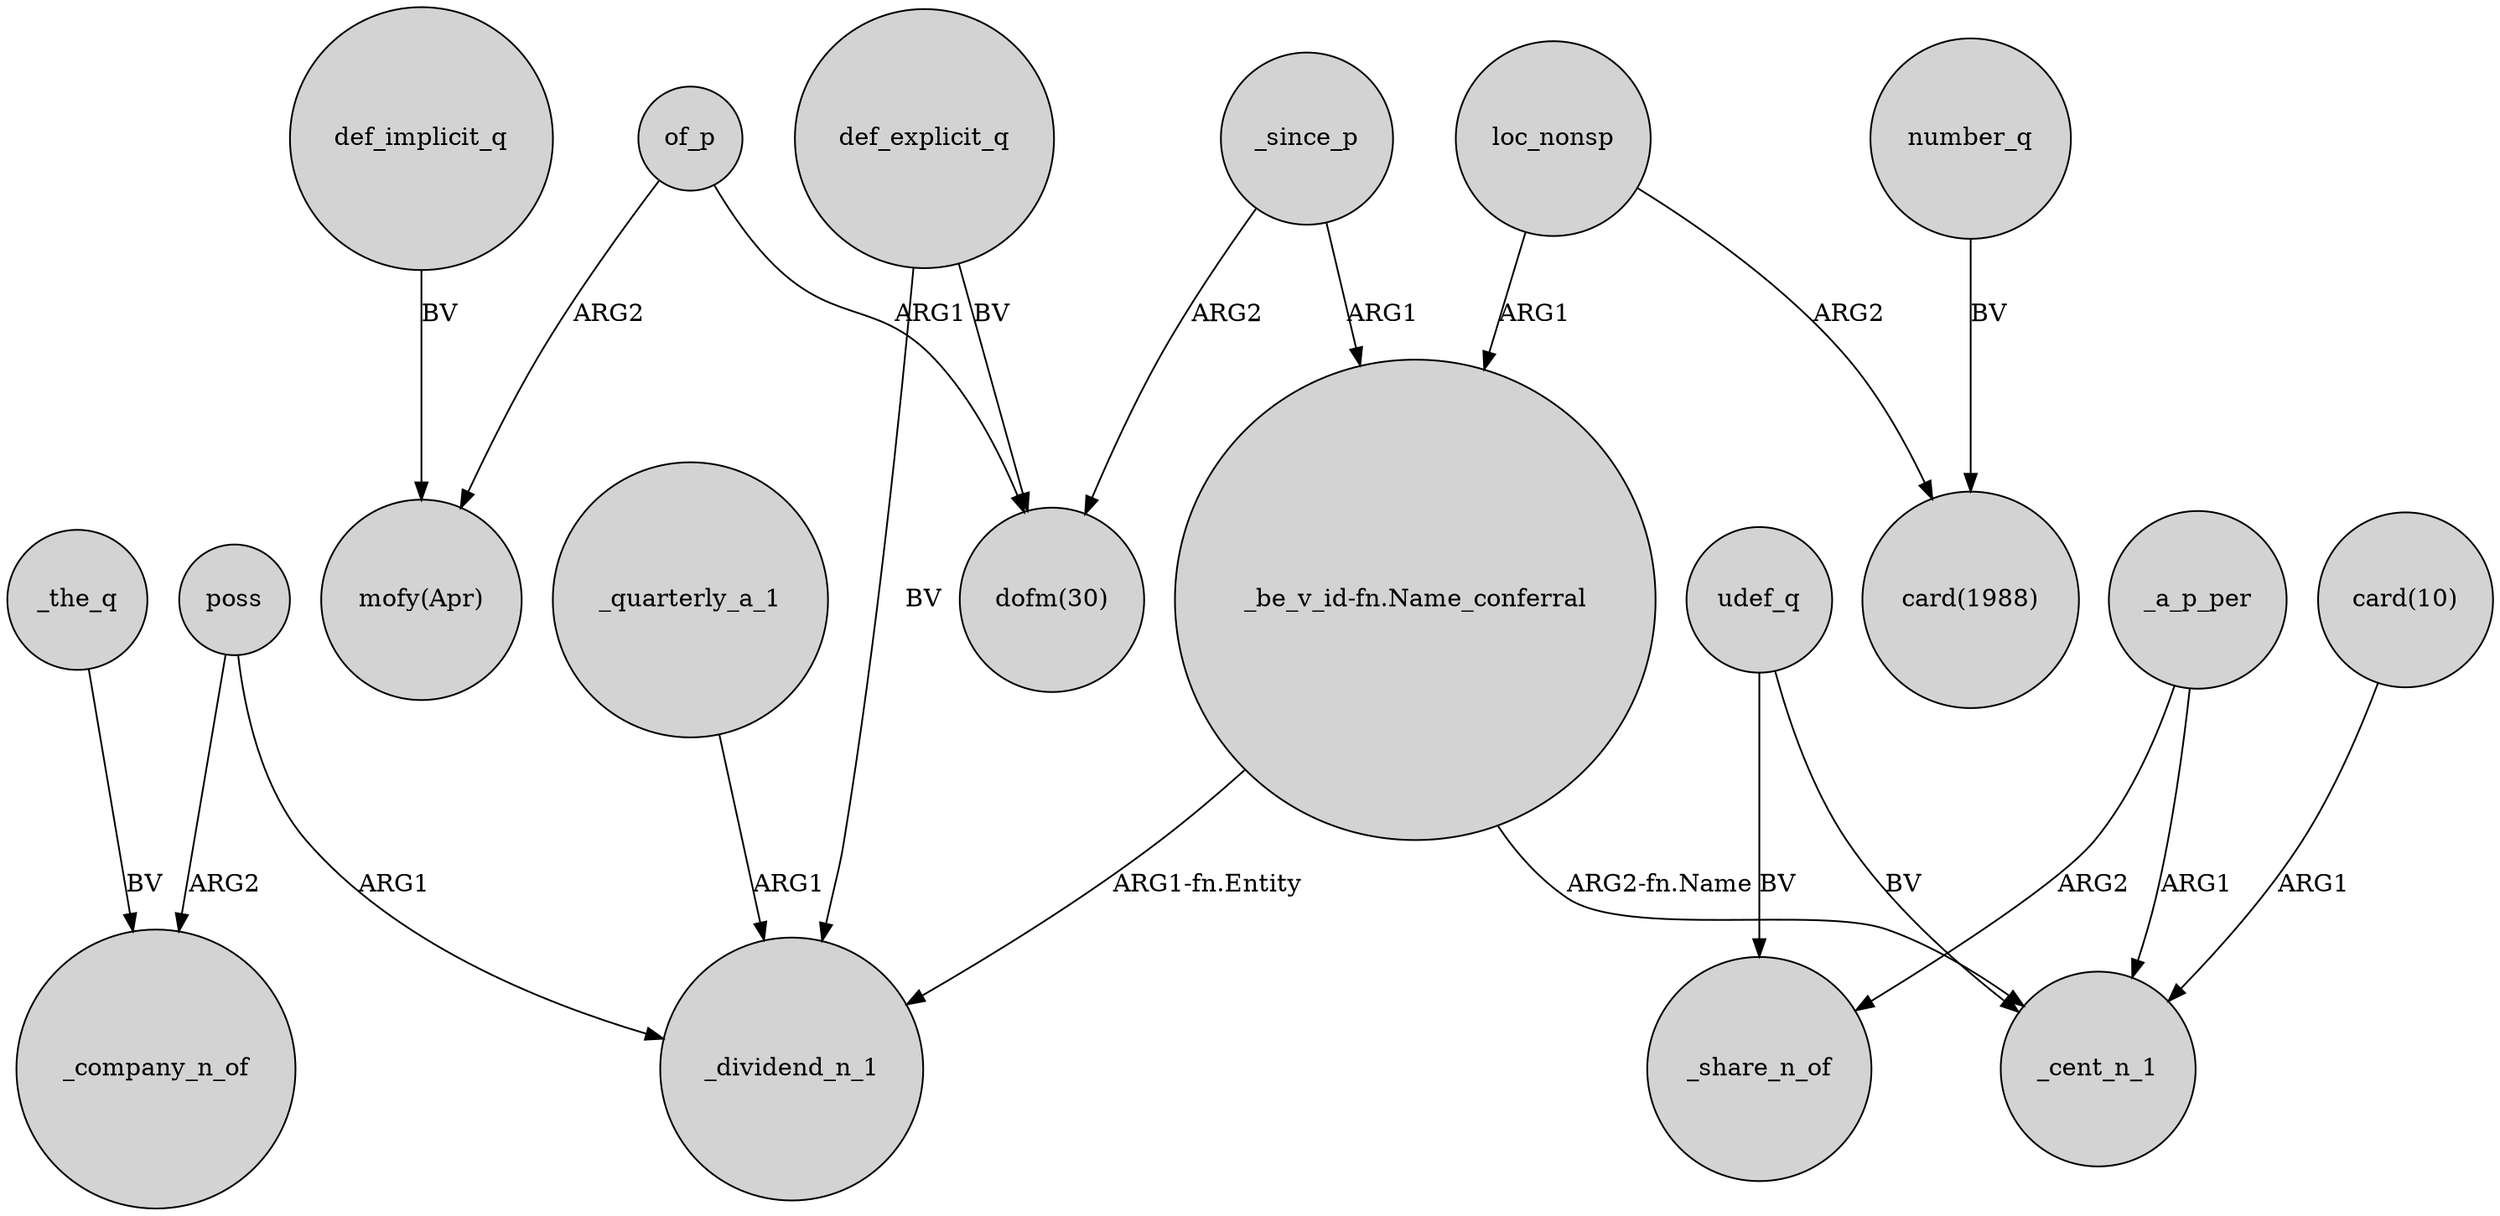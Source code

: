 digraph {
	node [shape=circle style=filled]
	def_implicit_q -> "mofy(Apr)" [label=BV]
	of_p -> "mofy(Apr)" [label=ARG2]
	_a_p_per -> _cent_n_1 [label=ARG1]
	poss -> _dividend_n_1 [label=ARG1]
	loc_nonsp -> "_be_v_id-fn.Name_conferral" [label=ARG1]
	def_explicit_q -> _dividend_n_1 [label=BV]
	"_be_v_id-fn.Name_conferral" -> _dividend_n_1 [label="ARG1-fn.Entity"]
	_since_p -> "_be_v_id-fn.Name_conferral" [label=ARG1]
	def_explicit_q -> "dofm(30)" [label=BV]
	udef_q -> _cent_n_1 [label=BV]
	_since_p -> "dofm(30)" [label=ARG2]
	poss -> _company_n_of [label=ARG2]
	"_be_v_id-fn.Name_conferral" -> _cent_n_1 [label="ARG2-fn.Name"]
	number_q -> "card(1988)" [label=BV]
	_a_p_per -> _share_n_of [label=ARG2]
	loc_nonsp -> "card(1988)" [label=ARG2]
	udef_q -> _share_n_of [label=BV]
	_quarterly_a_1 -> _dividend_n_1 [label=ARG1]
	of_p -> "dofm(30)" [label=ARG1]
	_the_q -> _company_n_of [label=BV]
	"card(10)" -> _cent_n_1 [label=ARG1]
}
